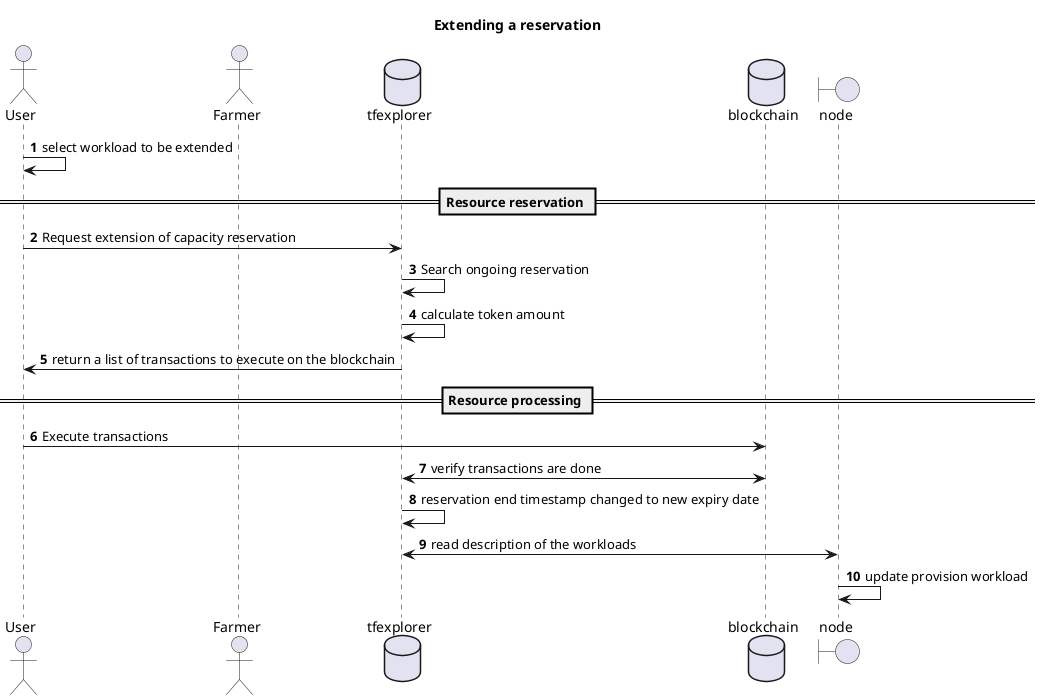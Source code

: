 @startuml extend-reservation

title Extending a reservation

actor User
actor Farmer
database tfexplorer
database blockchain
boundary node

autonumber
User -> User: select workload to be extended
== Resource reservation ==
User -> tfexplorer: Request extension of capacity reservation
tfexplorer -> tfexplorer: Search ongoing reservation
tfexplorer -> tfexplorer: calculate token amount
tfexplorer -> User: return a list of transactions to execute on the blockchain
== Resource processing ==
User -> blockchain: Execute transactions
blockchain <-> tfexplorer: verify transactions are done
tfexplorer -> tfexplorer: reservation end timestamp changed to new expiry date
tfexplorer <-> node: read description of the workloads
node -> node: update provision workload

@enduml
